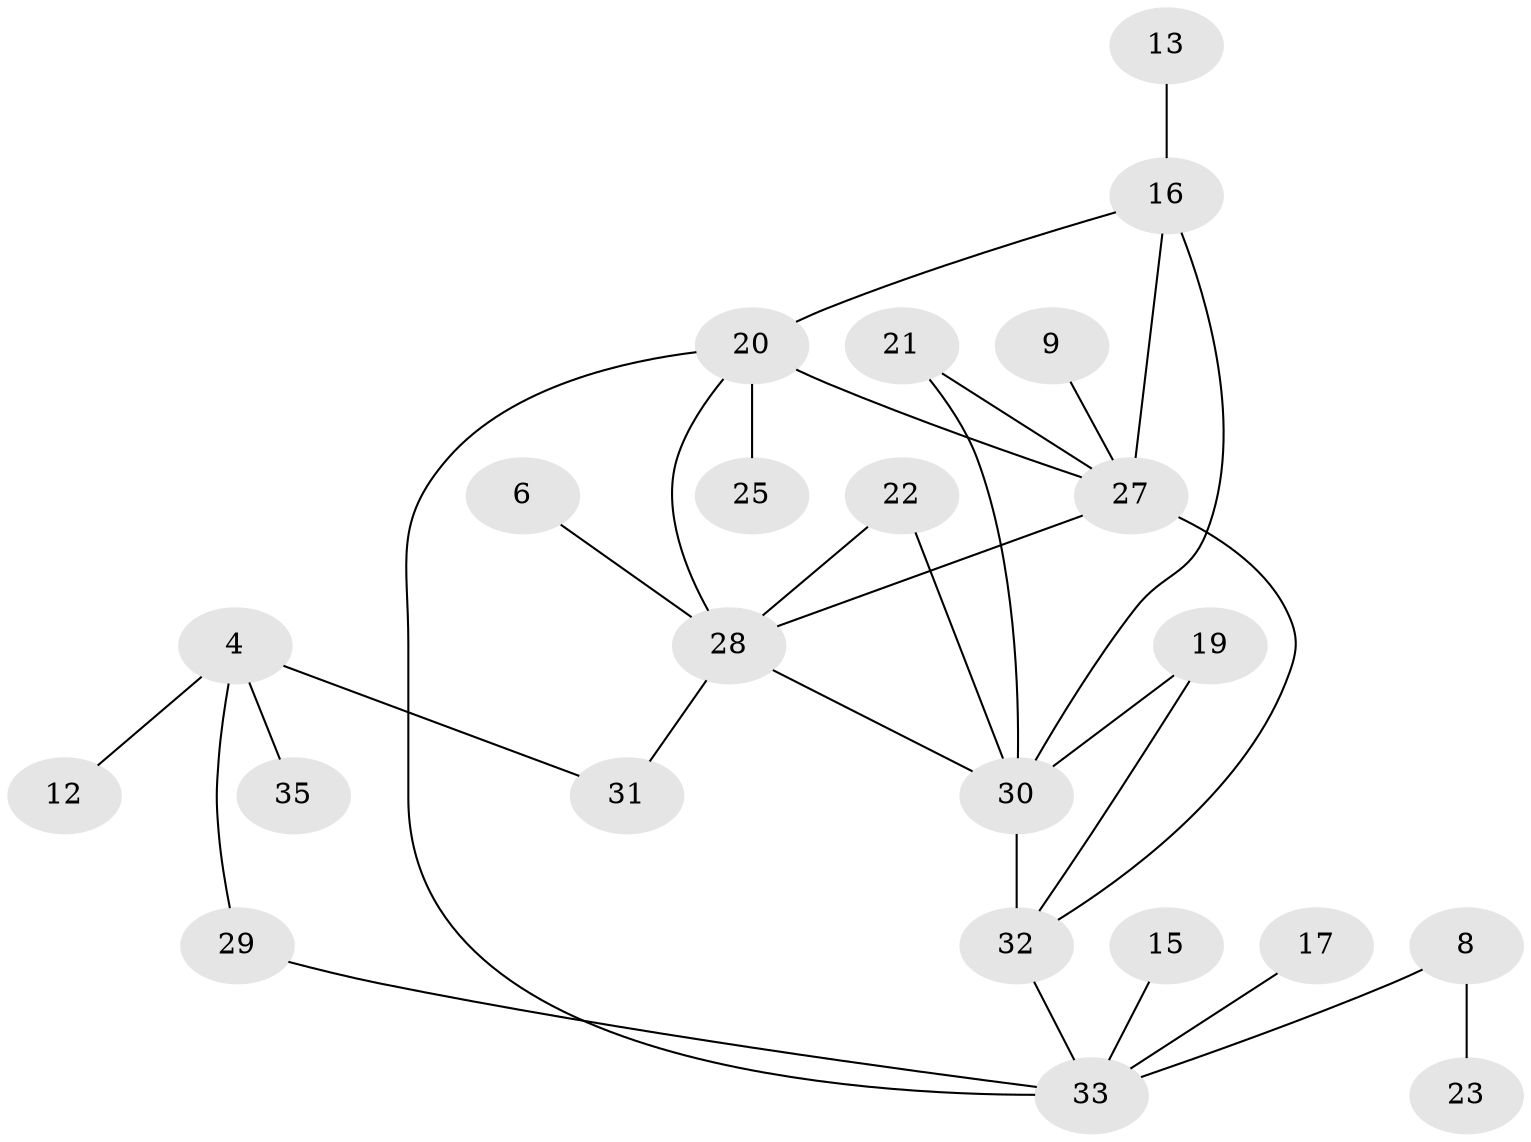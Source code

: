 // original degree distribution, {1: 0.2714285714285714, 5: 0.05714285714285714, 4: 0.08571428571428572, 3: 0.18571428571428572, 0: 0.17142857142857143, 2: 0.22857142857142856}
// Generated by graph-tools (version 1.1) at 2025/25/03/09/25 03:25:19]
// undirected, 23 vertices, 31 edges
graph export_dot {
graph [start="1"]
  node [color=gray90,style=filled];
  4;
  6;
  8;
  9;
  12;
  13;
  15;
  16;
  17;
  19;
  20;
  21;
  22;
  23;
  25;
  27;
  28;
  29;
  30;
  31;
  32;
  33;
  35;
  4 -- 12 [weight=1.0];
  4 -- 29 [weight=1.0];
  4 -- 31 [weight=1.0];
  4 -- 35 [weight=1.0];
  6 -- 28 [weight=1.0];
  8 -- 23 [weight=1.0];
  8 -- 33 [weight=1.0];
  9 -- 27 [weight=2.0];
  13 -- 16 [weight=1.0];
  15 -- 33 [weight=1.0];
  16 -- 20 [weight=1.0];
  16 -- 27 [weight=1.0];
  16 -- 30 [weight=1.0];
  17 -- 33 [weight=1.0];
  19 -- 30 [weight=1.0];
  19 -- 32 [weight=1.0];
  20 -- 25 [weight=1.0];
  20 -- 27 [weight=1.0];
  20 -- 28 [weight=1.0];
  20 -- 33 [weight=1.0];
  21 -- 27 [weight=1.0];
  21 -- 30 [weight=1.0];
  22 -- 28 [weight=1.0];
  22 -- 30 [weight=1.0];
  27 -- 28 [weight=1.0];
  27 -- 32 [weight=1.0];
  28 -- 30 [weight=1.0];
  28 -- 31 [weight=1.0];
  29 -- 33 [weight=1.0];
  30 -- 32 [weight=1.0];
  32 -- 33 [weight=1.0];
}
